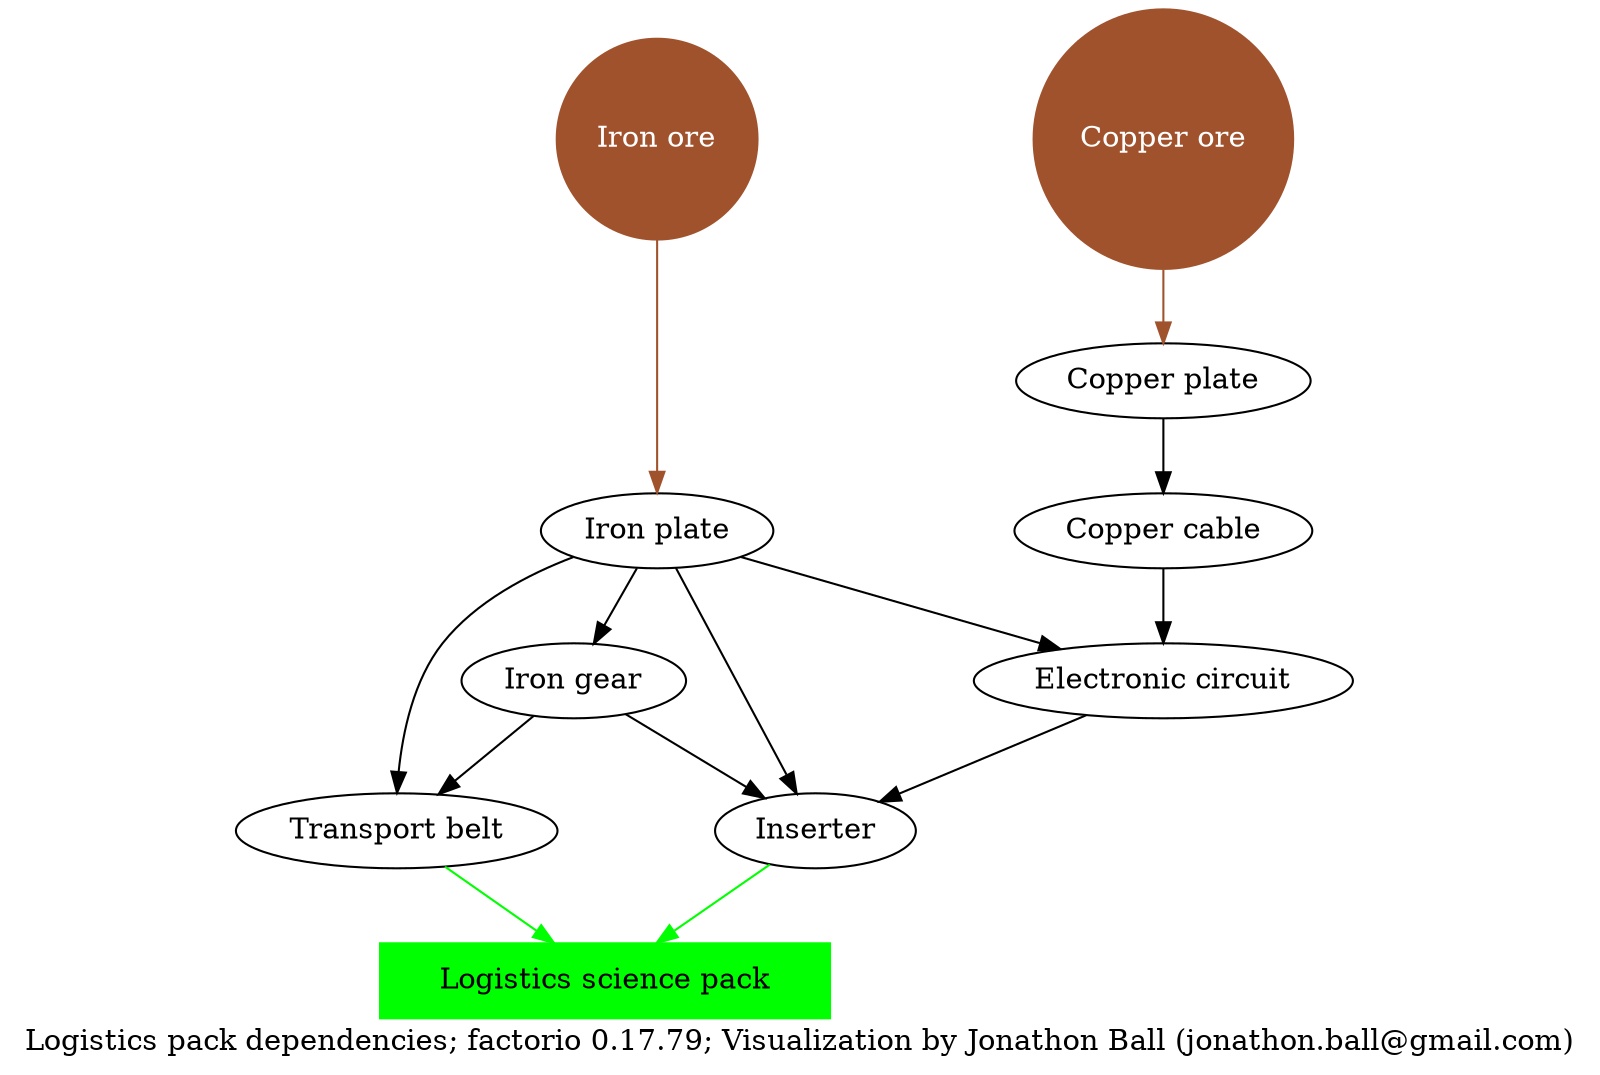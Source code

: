 digraph science_packs {

  label = "Logistics pack dependencies; factorio 0.17.79; Visualization by Jonathon Ball (jonathon.ball@gmail.com)";

  subgraph resources {
    node [
      style     = filled,
      fontcolor = white,
      shape     = Mcircle,
      color     = "#a0522d"
    ];

    "Iron ore";
    "Copper ore";

    rank = min;
  }

  subgraph science_packs {
    node [
      style = filled,
      shape = box,
      width = 3
    ];

    "Logistics science pack"  [color = "#00ff00"];

    rank = max;
  }

  "Iron ore" -> "Iron plate" [color = "#a0522d"];

  "Copper ore" -> "Copper plate" [color = "#a0522d"];

  "Iron plate" -> "Iron gear";

  "Copper plate" -> "Copper cable";

  {
    "Iron plate";
    "Iron gear";
  } -> "Transport belt";

  {
    "Iron plate";
    "Copper cable";
  } -> "Electronic circuit";

  {
    "Iron plate";
    "Iron gear";
    "Electronic circuit";
  } -> "Inserter";

  {
    "Transport belt";
    "Inserter";
  } -> "Logistics science pack" [color = "#00ff00"];

  ratio = 0.8;
  width=20;

}

